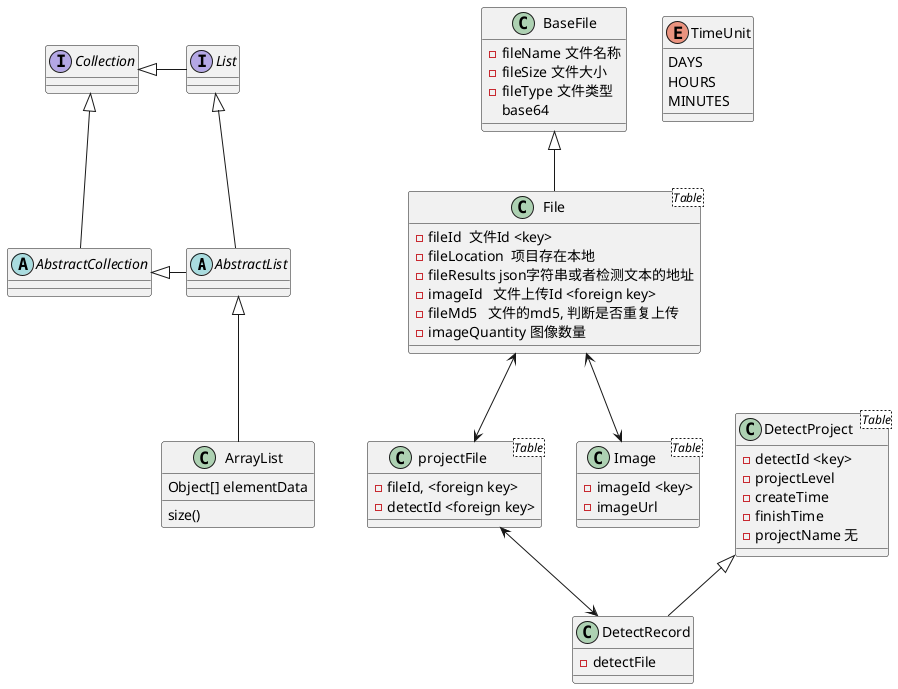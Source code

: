@startuml
'https://plantuml.com/class-diagram

abstract class AbstractList
abstract AbstractCollection
interface List
interface Collection

List <|-- AbstractList
Collection <|-- AbstractCollection

Collection <|- List
AbstractCollection <|- AbstractList
AbstractList <|-- ArrayList

BaseFile <|-- File
DetectProject <|-- DetectRecord
projectFile <--> DetectRecord
File <--> projectFile
File <--> Image
class ArrayList {
Object[] elementData
size()
}

enum TimeUnit {
DAYS
HOURS
MINUTES
}
class DetectProject<Table> {
-detectId <key>
-projectLevel
-createTime
-finishTime
-projectName 无
}
class DetectRecord{
-detectFile
}
class BaseFile{
-fileName 文件名称
-fileSize 文件大小
-fileType 文件类型
base64
}
class File<Table>{
-fileId  文件Id <key>
-fileLocation  项目存在本地
-fileResults json字符串或者检测文本的地址
-imageId   文件上传Id <foreign key>
-fileMd5   文件的md5, 判断是否重复上传
-imageQuantity 图像数量
}
class projectFile<Table>{
-fileId, <foreign key>
-detectId <foreign key>
}
class Image<Table> {
-imageId <key>
-imageUrl
}
@enduml